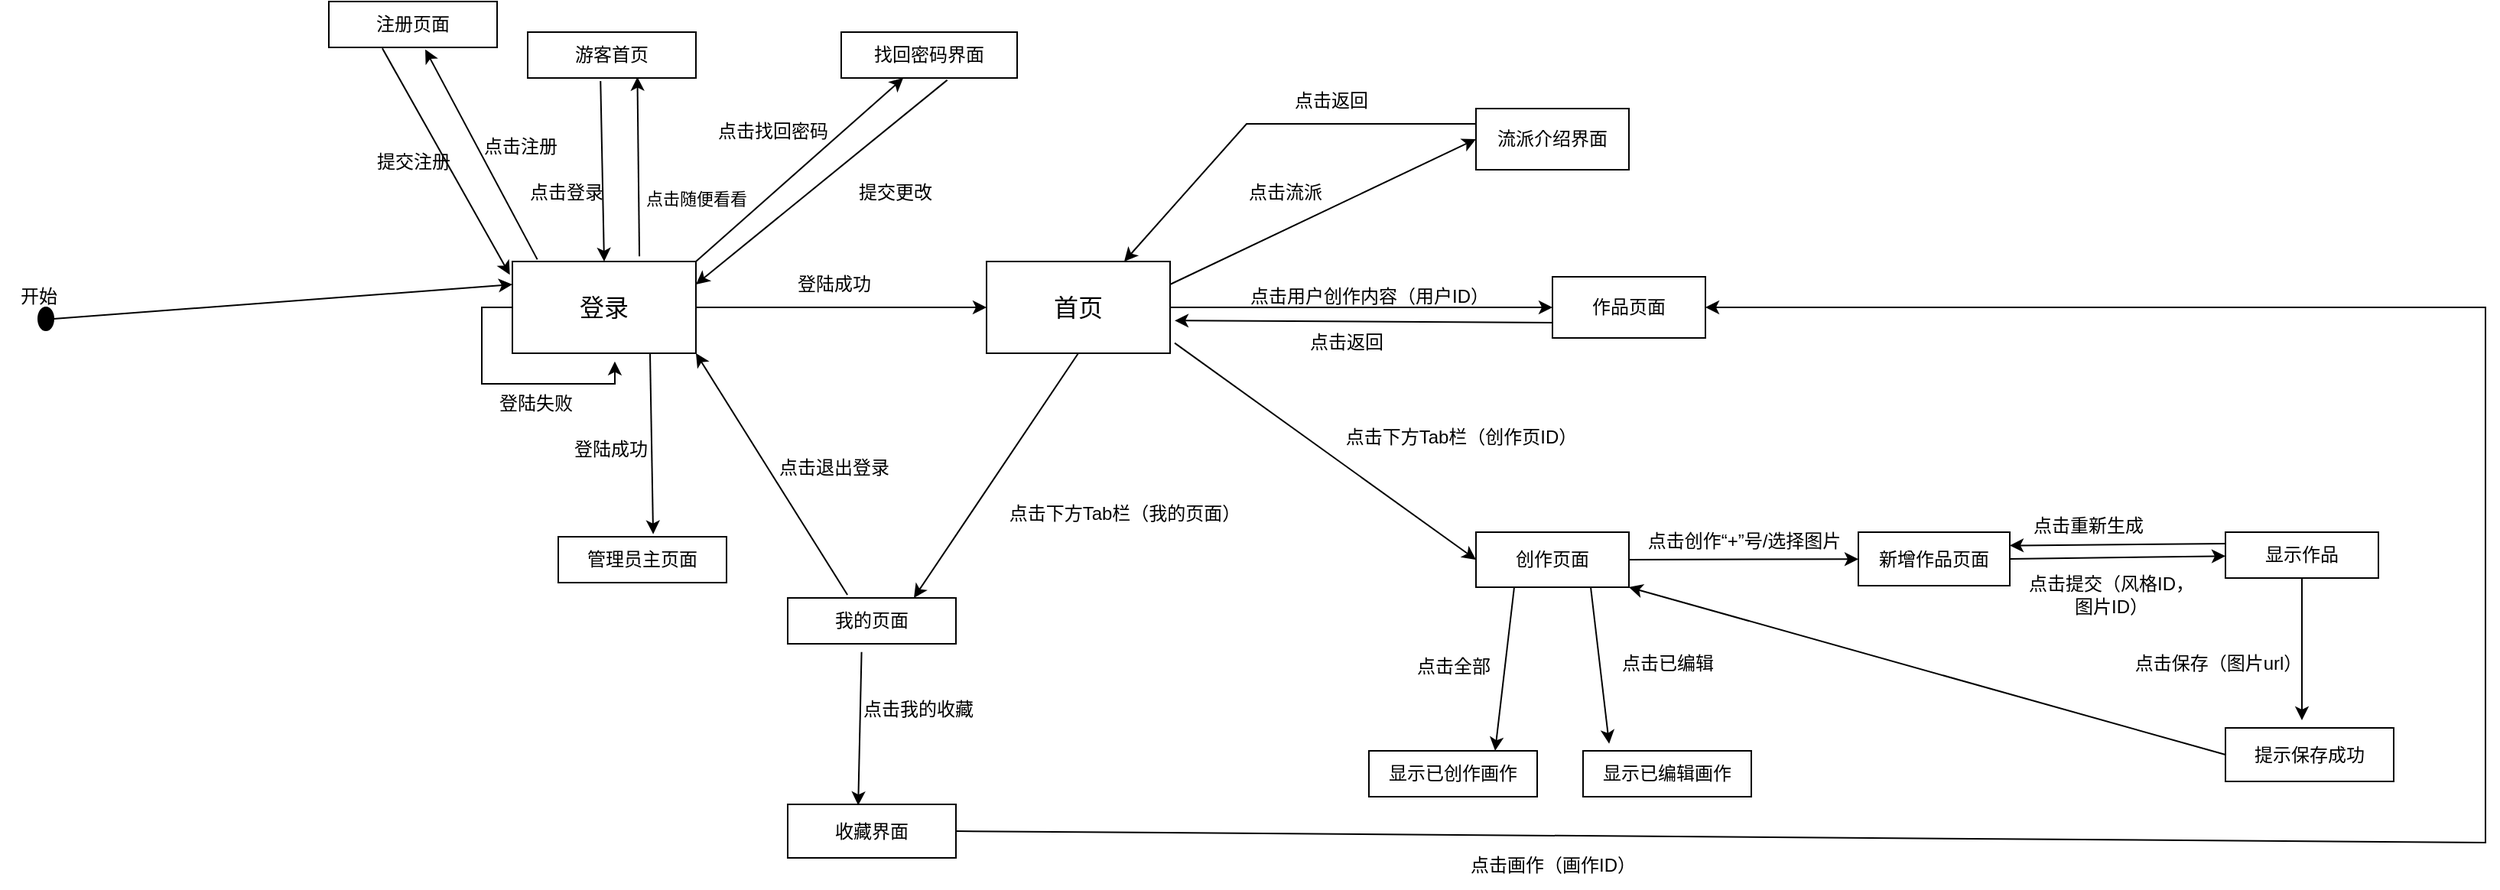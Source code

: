 <mxfile version="21.3.5" type="device">
  <diagram name="第 1 页" id="RU2LhQXRKM0LdzfUhJAH">
    <mxGraphModel dx="1221" dy="635" grid="1" gridSize="10" guides="1" tooltips="1" connect="1" arrows="1" fold="1" page="1" pageScale="1" pageWidth="827" pageHeight="1169" math="0" shadow="0">
      <root>
        <mxCell id="0" />
        <mxCell id="1" parent="0" />
        <mxCell id="nFuFbTwojb7XlyOmYddN-1" value="&lt;font style=&quot;font-size: 16px;&quot;&gt;登录&lt;/font&gt;" style="rounded=0;whiteSpace=wrap;html=1;" vertex="1" parent="1">
          <mxGeometry x="350" y="200" width="120" height="60" as="geometry" />
        </mxCell>
        <mxCell id="nFuFbTwojb7XlyOmYddN-2" style="edgeStyle=orthogonalEdgeStyle;rounded=0;orthogonalLoop=1;jettySize=auto;html=1;exitX=0;exitY=0.5;exitDx=0;exitDy=0;entryX=0.558;entryY=1.089;entryDx=0;entryDy=0;entryPerimeter=0;" edge="1" parent="1" source="nFuFbTwojb7XlyOmYddN-1" target="nFuFbTwojb7XlyOmYddN-1">
          <mxGeometry relative="1" as="geometry" />
        </mxCell>
        <mxCell id="nFuFbTwojb7XlyOmYddN-3" value="登陆失败" style="text;html=1;align=center;verticalAlign=middle;resizable=0;points=[];autosize=1;strokeColor=none;fillColor=none;" vertex="1" parent="1">
          <mxGeometry x="330" y="278" width="70" height="30" as="geometry" />
        </mxCell>
        <mxCell id="nFuFbTwojb7XlyOmYddN-4" value="" style="ellipse;fillColor=strokeColor;html=1;" vertex="1" parent="1">
          <mxGeometry x="40" y="230" width="10" height="15" as="geometry" />
        </mxCell>
        <mxCell id="nFuFbTwojb7XlyOmYddN-5" value="" style="endArrow=classic;html=1;rounded=0;exitX=1;exitY=0.5;exitDx=0;exitDy=0;entryX=0;entryY=0.25;entryDx=0;entryDy=0;" edge="1" parent="1" source="nFuFbTwojb7XlyOmYddN-4" target="nFuFbTwojb7XlyOmYddN-1">
          <mxGeometry width="50" height="50" relative="1" as="geometry">
            <mxPoint x="390" y="250" as="sourcePoint" />
            <mxPoint x="440" y="200" as="targetPoint" />
          </mxGeometry>
        </mxCell>
        <mxCell id="nFuFbTwojb7XlyOmYddN-6" value="开始" style="text;html=1;align=center;verticalAlign=middle;resizable=0;points=[];autosize=1;strokeColor=none;fillColor=none;" vertex="1" parent="1">
          <mxGeometry x="15" y="208" width="50" height="30" as="geometry" />
        </mxCell>
        <mxCell id="nFuFbTwojb7XlyOmYddN-7" value="" style="endArrow=classic;html=1;rounded=0;exitX=0.75;exitY=1;exitDx=0;exitDy=0;entryX=0.564;entryY=-0.056;entryDx=0;entryDy=0;entryPerimeter=0;" edge="1" parent="1" source="nFuFbTwojb7XlyOmYddN-1" target="nFuFbTwojb7XlyOmYddN-8">
          <mxGeometry width="50" height="50" relative="1" as="geometry">
            <mxPoint x="570" y="250" as="sourcePoint" />
            <mxPoint x="440" y="370" as="targetPoint" />
          </mxGeometry>
        </mxCell>
        <mxCell id="nFuFbTwojb7XlyOmYddN-8" value="管理员主页面" style="rounded=0;whiteSpace=wrap;html=1;" vertex="1" parent="1">
          <mxGeometry x="380" y="380" width="110" height="30" as="geometry" />
        </mxCell>
        <mxCell id="nFuFbTwojb7XlyOmYddN-9" value="登陆成功" style="text;html=1;align=center;verticalAlign=middle;resizable=0;points=[];autosize=1;strokeColor=none;fillColor=none;" vertex="1" parent="1">
          <mxGeometry x="379" y="308" width="70" height="30" as="geometry" />
        </mxCell>
        <mxCell id="nFuFbTwojb7XlyOmYddN-10" value="" style="endArrow=classic;html=1;rounded=0;entryX=0.5;entryY=0;entryDx=0;entryDy=0;exitX=0.433;exitY=1.067;exitDx=0;exitDy=0;exitPerimeter=0;" edge="1" parent="1" source="nFuFbTwojb7XlyOmYddN-11" target="nFuFbTwojb7XlyOmYddN-1">
          <mxGeometry width="50" height="50" relative="1" as="geometry">
            <mxPoint x="410" y="90" as="sourcePoint" />
            <mxPoint x="430" y="60" as="targetPoint" />
          </mxGeometry>
        </mxCell>
        <mxCell id="nFuFbTwojb7XlyOmYddN-11" value="游客首页" style="rounded=0;whiteSpace=wrap;html=1;" vertex="1" parent="1">
          <mxGeometry x="360" y="50" width="110" height="30" as="geometry" />
        </mxCell>
        <mxCell id="nFuFbTwojb7XlyOmYddN-12" value="" style="endArrow=classic;html=1;rounded=0;entryX=0.652;entryY=0.978;entryDx=0;entryDy=0;entryPerimeter=0;exitX=0.692;exitY=-0.056;exitDx=0;exitDy=0;exitPerimeter=0;" edge="1" parent="1" source="nFuFbTwojb7XlyOmYddN-1" target="nFuFbTwojb7XlyOmYddN-11">
          <mxGeometry width="50" height="50" relative="1" as="geometry">
            <mxPoint x="600" y="250" as="sourcePoint" />
            <mxPoint x="650" y="200" as="targetPoint" />
          </mxGeometry>
        </mxCell>
        <mxCell id="nFuFbTwojb7XlyOmYddN-34" value="点击随便看看" style="edgeLabel;html=1;align=center;verticalAlign=middle;resizable=0;points=[];" vertex="1" connectable="0" parent="nFuFbTwojb7XlyOmYddN-12">
          <mxGeometry x="-0.415" y="-2" relative="1" as="geometry">
            <mxPoint x="35" y="-3" as="offset" />
          </mxGeometry>
        </mxCell>
        <mxCell id="nFuFbTwojb7XlyOmYddN-13" value="" style="endArrow=classic;html=1;rounded=0;exitX=0.136;exitY=-0.022;exitDx=0;exitDy=0;exitPerimeter=0;entryX=0.573;entryY=1.044;entryDx=0;entryDy=0;entryPerimeter=0;" edge="1" parent="1" source="nFuFbTwojb7XlyOmYddN-1" target="nFuFbTwojb7XlyOmYddN-14">
          <mxGeometry width="50" height="50" relative="1" as="geometry">
            <mxPoint x="600" y="250" as="sourcePoint" />
            <mxPoint x="300" y="70" as="targetPoint" />
          </mxGeometry>
        </mxCell>
        <mxCell id="nFuFbTwojb7XlyOmYddN-14" value="注册页面" style="rounded=0;whiteSpace=wrap;html=1;" vertex="1" parent="1">
          <mxGeometry x="230" y="30" width="110" height="30" as="geometry" />
        </mxCell>
        <mxCell id="nFuFbTwojb7XlyOmYddN-15" value="" style="endArrow=classic;html=1;rounded=0;exitX=0.318;exitY=1.022;exitDx=0;exitDy=0;exitPerimeter=0;entryX=-0.014;entryY=0.144;entryDx=0;entryDy=0;entryPerimeter=0;" edge="1" parent="1" source="nFuFbTwojb7XlyOmYddN-14" target="nFuFbTwojb7XlyOmYddN-1">
          <mxGeometry width="50" height="50" relative="1" as="geometry">
            <mxPoint x="600" y="250" as="sourcePoint" />
            <mxPoint x="650" y="200" as="targetPoint" />
          </mxGeometry>
        </mxCell>
        <mxCell id="nFuFbTwojb7XlyOmYddN-16" value="" style="endArrow=classic;html=1;rounded=0;exitX=1;exitY=0.5;exitDx=0;exitDy=0;entryX=0;entryY=0.5;entryDx=0;entryDy=0;" edge="1" parent="1" source="nFuFbTwojb7XlyOmYddN-1" target="nFuFbTwojb7XlyOmYddN-17">
          <mxGeometry width="50" height="50" relative="1" as="geometry">
            <mxPoint x="600" y="250" as="sourcePoint" />
            <mxPoint x="650" y="230" as="targetPoint" />
          </mxGeometry>
        </mxCell>
        <mxCell id="nFuFbTwojb7XlyOmYddN-17" value="&lt;font style=&quot;font-size: 16px;&quot;&gt;首页&lt;/font&gt;" style="rounded=0;whiteSpace=wrap;html=1;" vertex="1" parent="1">
          <mxGeometry x="660" y="200" width="120" height="60" as="geometry" />
        </mxCell>
        <mxCell id="nFuFbTwojb7XlyOmYddN-18" value="流派介绍界面" style="rounded=0;whiteSpace=wrap;html=1;" vertex="1" parent="1">
          <mxGeometry x="980" y="100" width="100" height="40" as="geometry" />
        </mxCell>
        <mxCell id="nFuFbTwojb7XlyOmYddN-19" value="作品页面" style="rounded=0;whiteSpace=wrap;html=1;" vertex="1" parent="1">
          <mxGeometry x="1030" y="210" width="100" height="40" as="geometry" />
        </mxCell>
        <mxCell id="nFuFbTwojb7XlyOmYddN-20" value="创作页面" style="rounded=0;whiteSpace=wrap;html=1;" vertex="1" parent="1">
          <mxGeometry x="980" y="377" width="100" height="36" as="geometry" />
        </mxCell>
        <mxCell id="nFuFbTwojb7XlyOmYddN-21" value="我的页面" style="rounded=0;whiteSpace=wrap;html=1;" vertex="1" parent="1">
          <mxGeometry x="530" y="420" width="110" height="30" as="geometry" />
        </mxCell>
        <mxCell id="nFuFbTwojb7XlyOmYddN-22" value="" style="endArrow=classic;html=1;rounded=0;exitX=1;exitY=0.25;exitDx=0;exitDy=0;entryX=0;entryY=0.5;entryDx=0;entryDy=0;" edge="1" parent="1" source="nFuFbTwojb7XlyOmYddN-17" target="nFuFbTwojb7XlyOmYddN-18">
          <mxGeometry width="50" height="50" relative="1" as="geometry">
            <mxPoint x="700" y="250" as="sourcePoint" />
            <mxPoint x="750" y="200" as="targetPoint" />
          </mxGeometry>
        </mxCell>
        <mxCell id="nFuFbTwojb7XlyOmYddN-23" value="" style="endArrow=classic;html=1;rounded=0;exitX=1;exitY=0.5;exitDx=0;exitDy=0;entryX=0;entryY=0.5;entryDx=0;entryDy=0;" edge="1" parent="1" source="nFuFbTwojb7XlyOmYddN-17" target="nFuFbTwojb7XlyOmYddN-19">
          <mxGeometry width="50" height="50" relative="1" as="geometry">
            <mxPoint x="700" y="250" as="sourcePoint" />
            <mxPoint x="750" y="200" as="targetPoint" />
          </mxGeometry>
        </mxCell>
        <mxCell id="nFuFbTwojb7XlyOmYddN-26" value="" style="endArrow=classic;html=1;rounded=0;exitX=1.025;exitY=0.889;exitDx=0;exitDy=0;exitPerimeter=0;entryX=0;entryY=0.5;entryDx=0;entryDy=0;" edge="1" parent="1" source="nFuFbTwojb7XlyOmYddN-17" target="nFuFbTwojb7XlyOmYddN-20">
          <mxGeometry width="50" height="50" relative="1" as="geometry">
            <mxPoint x="700" y="250" as="sourcePoint" />
            <mxPoint x="750" y="200" as="targetPoint" />
          </mxGeometry>
        </mxCell>
        <mxCell id="nFuFbTwojb7XlyOmYddN-27" value="" style="endArrow=classic;html=1;rounded=0;exitX=0.5;exitY=1;exitDx=0;exitDy=0;entryX=0.75;entryY=0;entryDx=0;entryDy=0;" edge="1" parent="1" source="nFuFbTwojb7XlyOmYddN-17" target="nFuFbTwojb7XlyOmYddN-21">
          <mxGeometry width="50" height="50" relative="1" as="geometry">
            <mxPoint x="700" y="250" as="sourcePoint" />
            <mxPoint x="750" y="200" as="targetPoint" />
          </mxGeometry>
        </mxCell>
        <mxCell id="nFuFbTwojb7XlyOmYddN-28" value="" style="endArrow=classic;html=1;rounded=0;exitX=0.355;exitY=-0.067;exitDx=0;exitDy=0;exitPerimeter=0;entryX=1;entryY=1;entryDx=0;entryDy=0;" edge="1" parent="1" source="nFuFbTwojb7XlyOmYddN-21" target="nFuFbTwojb7XlyOmYddN-1">
          <mxGeometry width="50" height="50" relative="1" as="geometry">
            <mxPoint x="700" y="250" as="sourcePoint" />
            <mxPoint x="750" y="200" as="targetPoint" />
          </mxGeometry>
        </mxCell>
        <mxCell id="nFuFbTwojb7XlyOmYddN-29" value="" style="endArrow=classic;html=1;rounded=0;exitX=0.439;exitY=1.178;exitDx=0;exitDy=0;exitPerimeter=0;entryX=0.419;entryY=0.017;entryDx=0;entryDy=0;entryPerimeter=0;" edge="1" parent="1" source="nFuFbTwojb7XlyOmYddN-21" target="nFuFbTwojb7XlyOmYddN-30">
          <mxGeometry width="50" height="50" relative="1" as="geometry">
            <mxPoint x="700" y="450" as="sourcePoint" />
            <mxPoint x="580" y="540" as="targetPoint" />
          </mxGeometry>
        </mxCell>
        <mxCell id="nFuFbTwojb7XlyOmYddN-30" value="收藏界面" style="rounded=0;whiteSpace=wrap;html=1;" vertex="1" parent="1">
          <mxGeometry x="530" y="555" width="110" height="35" as="geometry" />
        </mxCell>
        <mxCell id="nFuFbTwojb7XlyOmYddN-31" value="点击注册" style="text;html=1;align=center;verticalAlign=middle;resizable=0;points=[];autosize=1;strokeColor=none;fillColor=none;" vertex="1" parent="1">
          <mxGeometry x="320" y="110" width="70" height="30" as="geometry" />
        </mxCell>
        <mxCell id="nFuFbTwojb7XlyOmYddN-33" value="提交注册" style="text;html=1;align=center;verticalAlign=middle;resizable=0;points=[];autosize=1;strokeColor=none;fillColor=none;" vertex="1" parent="1">
          <mxGeometry x="250" y="120" width="70" height="30" as="geometry" />
        </mxCell>
        <mxCell id="nFuFbTwojb7XlyOmYddN-35" value="点击登录" style="text;html=1;align=center;verticalAlign=middle;resizable=0;points=[];autosize=1;strokeColor=none;fillColor=none;" vertex="1" parent="1">
          <mxGeometry x="350" y="140" width="70" height="30" as="geometry" />
        </mxCell>
        <mxCell id="nFuFbTwojb7XlyOmYddN-36" value="点击退出登录" style="text;html=1;align=center;verticalAlign=middle;resizable=0;points=[];autosize=1;strokeColor=none;fillColor=none;" vertex="1" parent="1">
          <mxGeometry x="510" y="320" width="100" height="30" as="geometry" />
        </mxCell>
        <mxCell id="nFuFbTwojb7XlyOmYddN-37" value="点击我的收藏" style="text;html=1;align=center;verticalAlign=middle;resizable=0;points=[];autosize=1;strokeColor=none;fillColor=none;" vertex="1" parent="1">
          <mxGeometry x="565" y="478" width="100" height="30" as="geometry" />
        </mxCell>
        <mxCell id="nFuFbTwojb7XlyOmYddN-38" value="点击下方Tab栏（我的页面）" style="text;html=1;align=center;verticalAlign=middle;resizable=0;points=[];autosize=1;strokeColor=none;fillColor=none;" vertex="1" parent="1">
          <mxGeometry x="665" y="350" width="170" height="30" as="geometry" />
        </mxCell>
        <mxCell id="nFuFbTwojb7XlyOmYddN-40" value="" style="endArrow=classic;html=1;rounded=0;exitX=1;exitY=0;exitDx=0;exitDy=0;" edge="1" parent="1" source="nFuFbTwojb7XlyOmYddN-1" target="nFuFbTwojb7XlyOmYddN-41">
          <mxGeometry width="50" height="50" relative="1" as="geometry">
            <mxPoint x="320" y="350" as="sourcePoint" />
            <mxPoint x="560" y="110" as="targetPoint" />
          </mxGeometry>
        </mxCell>
        <mxCell id="nFuFbTwojb7XlyOmYddN-41" value="找回密码界面" style="rounded=0;whiteSpace=wrap;html=1;" vertex="1" parent="1">
          <mxGeometry x="565" y="50" width="115" height="30" as="geometry" />
        </mxCell>
        <mxCell id="nFuFbTwojb7XlyOmYddN-42" value="点击找回密码" style="text;html=1;align=center;verticalAlign=middle;resizable=0;points=[];autosize=1;strokeColor=none;fillColor=none;" vertex="1" parent="1">
          <mxGeometry x="470" y="100" width="100" height="30" as="geometry" />
        </mxCell>
        <mxCell id="nFuFbTwojb7XlyOmYddN-43" value="" style="endArrow=classic;html=1;rounded=0;exitX=0.603;exitY=1.044;exitDx=0;exitDy=0;exitPerimeter=0;entryX=1;entryY=0.25;entryDx=0;entryDy=0;" edge="1" parent="1" source="nFuFbTwojb7XlyOmYddN-41" target="nFuFbTwojb7XlyOmYddN-1">
          <mxGeometry width="50" height="50" relative="1" as="geometry">
            <mxPoint x="320" y="350" as="sourcePoint" />
            <mxPoint x="370" y="300" as="targetPoint" />
          </mxGeometry>
        </mxCell>
        <mxCell id="nFuFbTwojb7XlyOmYddN-44" value="提交更改" style="text;html=1;align=center;verticalAlign=middle;resizable=0;points=[];autosize=1;strokeColor=none;fillColor=none;" vertex="1" parent="1">
          <mxGeometry x="565" y="140" width="70" height="30" as="geometry" />
        </mxCell>
        <mxCell id="nFuFbTwojb7XlyOmYddN-45" value="" style="endArrow=classic;html=1;rounded=0;exitX=0;exitY=0.25;exitDx=0;exitDy=0;entryX=0.75;entryY=0;entryDx=0;entryDy=0;" edge="1" parent="1" source="nFuFbTwojb7XlyOmYddN-18" target="nFuFbTwojb7XlyOmYddN-17">
          <mxGeometry width="50" height="50" relative="1" as="geometry">
            <mxPoint x="680" y="350" as="sourcePoint" />
            <mxPoint x="730" y="300" as="targetPoint" />
            <Array as="points">
              <mxPoint x="830" y="110" />
            </Array>
          </mxGeometry>
        </mxCell>
        <mxCell id="nFuFbTwojb7XlyOmYddN-46" value="登陆成功" style="text;html=1;align=center;verticalAlign=middle;resizable=0;points=[];autosize=1;strokeColor=none;fillColor=none;" vertex="1" parent="1">
          <mxGeometry x="525" y="200" width="70" height="30" as="geometry" />
        </mxCell>
        <mxCell id="nFuFbTwojb7XlyOmYddN-47" value="点击下方Tab栏（创作页ID）" style="text;html=1;align=center;verticalAlign=middle;resizable=0;points=[];autosize=1;strokeColor=none;fillColor=none;" vertex="1" parent="1">
          <mxGeometry x="885" y="300" width="170" height="30" as="geometry" />
        </mxCell>
        <mxCell id="nFuFbTwojb7XlyOmYddN-48" value="点击流派" style="text;html=1;align=center;verticalAlign=middle;resizable=0;points=[];autosize=1;strokeColor=none;fillColor=none;" vertex="1" parent="1">
          <mxGeometry x="820" y="140" width="70" height="30" as="geometry" />
        </mxCell>
        <mxCell id="nFuFbTwojb7XlyOmYddN-49" value="点击返回" style="text;html=1;align=center;verticalAlign=middle;resizable=0;points=[];autosize=1;strokeColor=none;fillColor=none;" vertex="1" parent="1">
          <mxGeometry x="850" y="80" width="70" height="30" as="geometry" />
        </mxCell>
        <mxCell id="nFuFbTwojb7XlyOmYddN-50" value="" style="endArrow=classic;html=1;rounded=0;exitX=0;exitY=0.75;exitDx=0;exitDy=0;entryX=1.025;entryY=0.644;entryDx=0;entryDy=0;entryPerimeter=0;" edge="1" parent="1" source="nFuFbTwojb7XlyOmYddN-19" target="nFuFbTwojb7XlyOmYddN-17">
          <mxGeometry width="50" height="50" relative="1" as="geometry">
            <mxPoint x="680" y="350" as="sourcePoint" />
            <mxPoint x="730" y="300" as="targetPoint" />
          </mxGeometry>
        </mxCell>
        <mxCell id="nFuFbTwojb7XlyOmYddN-51" value="点击用户创作内容（用户ID）" style="text;html=1;align=center;verticalAlign=middle;resizable=0;points=[];autosize=1;strokeColor=none;fillColor=none;" vertex="1" parent="1">
          <mxGeometry x="820" y="208" width="180" height="30" as="geometry" />
        </mxCell>
        <mxCell id="nFuFbTwojb7XlyOmYddN-52" value="点击返回" style="text;html=1;align=center;verticalAlign=middle;resizable=0;points=[];autosize=1;strokeColor=none;fillColor=none;" vertex="1" parent="1">
          <mxGeometry x="860" y="238" width="70" height="30" as="geometry" />
        </mxCell>
        <mxCell id="nFuFbTwojb7XlyOmYddN-53" value="" style="endArrow=classic;html=1;rounded=0;exitX=0.25;exitY=1;exitDx=0;exitDy=0;entryX=0.75;entryY=0;entryDx=0;entryDy=0;" edge="1" parent="1" source="nFuFbTwojb7XlyOmYddN-20" target="nFuFbTwojb7XlyOmYddN-56">
          <mxGeometry width="50" height="50" relative="1" as="geometry">
            <mxPoint x="680" y="350" as="sourcePoint" />
            <mxPoint x="1005" y="520" as="targetPoint" />
          </mxGeometry>
        </mxCell>
        <mxCell id="nFuFbTwojb7XlyOmYddN-54" value="" style="endArrow=classic;html=1;rounded=0;exitX=0.75;exitY=1;exitDx=0;exitDy=0;entryX=0.155;entryY=-0.156;entryDx=0;entryDy=0;entryPerimeter=0;" edge="1" parent="1" source="nFuFbTwojb7XlyOmYddN-20" target="nFuFbTwojb7XlyOmYddN-57">
          <mxGeometry width="50" height="50" relative="1" as="geometry">
            <mxPoint x="680" y="350" as="sourcePoint" />
            <mxPoint x="1055" y="490" as="targetPoint" />
          </mxGeometry>
        </mxCell>
        <mxCell id="nFuFbTwojb7XlyOmYddN-56" value="显示已创作画作" style="rounded=0;whiteSpace=wrap;html=1;" vertex="1" parent="1">
          <mxGeometry x="910" y="520" width="110" height="30" as="geometry" />
        </mxCell>
        <mxCell id="nFuFbTwojb7XlyOmYddN-57" value="显示已编辑画作" style="rounded=0;whiteSpace=wrap;html=1;" vertex="1" parent="1">
          <mxGeometry x="1050" y="520" width="110" height="30" as="geometry" />
        </mxCell>
        <mxCell id="nFuFbTwojb7XlyOmYddN-58" value="" style="endArrow=classic;html=1;rounded=0;exitX=1;exitY=0.5;exitDx=0;exitDy=0;" edge="1" parent="1" source="nFuFbTwojb7XlyOmYddN-20" target="nFuFbTwojb7XlyOmYddN-59">
          <mxGeometry width="50" height="50" relative="1" as="geometry">
            <mxPoint x="820" y="350" as="sourcePoint" />
            <mxPoint x="1210" y="390" as="targetPoint" />
          </mxGeometry>
        </mxCell>
        <mxCell id="nFuFbTwojb7XlyOmYddN-59" value="新增作品页面" style="rounded=0;whiteSpace=wrap;html=1;" vertex="1" parent="1">
          <mxGeometry x="1230" y="377" width="99" height="35" as="geometry" />
        </mxCell>
        <mxCell id="nFuFbTwojb7XlyOmYddN-60" value="点击创作“+”号/选择图片" style="text;html=1;align=center;verticalAlign=middle;resizable=0;points=[];autosize=1;strokeColor=none;fillColor=none;" vertex="1" parent="1">
          <mxGeometry x="1080" y="368" width="150" height="30" as="geometry" />
        </mxCell>
        <mxCell id="nFuFbTwojb7XlyOmYddN-61" value="" style="endArrow=classic;html=1;rounded=0;exitX=1;exitY=0.5;exitDx=0;exitDy=0;" edge="1" parent="1" source="nFuFbTwojb7XlyOmYddN-59" target="nFuFbTwojb7XlyOmYddN-62">
          <mxGeometry width="50" height="50" relative="1" as="geometry">
            <mxPoint x="1160" y="350" as="sourcePoint" />
            <mxPoint x="1440" y="395" as="targetPoint" />
          </mxGeometry>
        </mxCell>
        <mxCell id="nFuFbTwojb7XlyOmYddN-62" value="显示作品" style="rounded=0;whiteSpace=wrap;html=1;" vertex="1" parent="1">
          <mxGeometry x="1470" y="377" width="100" height="30" as="geometry" />
        </mxCell>
        <mxCell id="nFuFbTwojb7XlyOmYddN-63" value="" style="endArrow=classic;html=1;rounded=0;exitX=0;exitY=0.25;exitDx=0;exitDy=0;entryX=1;entryY=0.25;entryDx=0;entryDy=0;" edge="1" parent="1" source="nFuFbTwojb7XlyOmYddN-62" target="nFuFbTwojb7XlyOmYddN-59">
          <mxGeometry width="50" height="50" relative="1" as="geometry">
            <mxPoint x="1160" y="350" as="sourcePoint" />
            <mxPoint x="1210" y="300" as="targetPoint" />
          </mxGeometry>
        </mxCell>
        <mxCell id="nFuFbTwojb7XlyOmYddN-64" value="点击重新生成" style="text;html=1;align=center;verticalAlign=middle;resizable=0;points=[];autosize=1;strokeColor=none;fillColor=none;" vertex="1" parent="1">
          <mxGeometry x="1330" y="358" width="100" height="30" as="geometry" />
        </mxCell>
        <mxCell id="nFuFbTwojb7XlyOmYddN-65" value="点击提交（风格ID，&lt;br&gt;图片ID）" style="text;html=1;align=center;verticalAlign=middle;resizable=0;points=[];autosize=1;strokeColor=none;fillColor=none;" vertex="1" parent="1">
          <mxGeometry x="1330" y="398" width="130" height="40" as="geometry" />
        </mxCell>
        <mxCell id="nFuFbTwojb7XlyOmYddN-66" value="" style="endArrow=classic;html=1;rounded=0;exitX=0.5;exitY=1;exitDx=0;exitDy=0;" edge="1" parent="1" source="nFuFbTwojb7XlyOmYddN-62">
          <mxGeometry width="50" height="50" relative="1" as="geometry">
            <mxPoint x="1160" y="350" as="sourcePoint" />
            <mxPoint x="1520" y="500" as="targetPoint" />
          </mxGeometry>
        </mxCell>
        <mxCell id="nFuFbTwojb7XlyOmYddN-67" value="提示保存成功" style="rounded=0;whiteSpace=wrap;html=1;" vertex="1" parent="1">
          <mxGeometry x="1470" y="505" width="110" height="35" as="geometry" />
        </mxCell>
        <mxCell id="nFuFbTwojb7XlyOmYddN-69" value="点击保存（图片url）" style="text;html=1;align=center;verticalAlign=middle;resizable=0;points=[];autosize=1;strokeColor=none;fillColor=none;" vertex="1" parent="1">
          <mxGeometry x="1400" y="448" width="130" height="30" as="geometry" />
        </mxCell>
        <mxCell id="nFuFbTwojb7XlyOmYddN-70" value="" style="endArrow=classic;html=1;rounded=0;exitX=0;exitY=0.5;exitDx=0;exitDy=0;entryX=1;entryY=1;entryDx=0;entryDy=0;" edge="1" parent="1" source="nFuFbTwojb7XlyOmYddN-67" target="nFuFbTwojb7XlyOmYddN-20">
          <mxGeometry width="50" height="50" relative="1" as="geometry">
            <mxPoint x="1160" y="350" as="sourcePoint" />
            <mxPoint x="1210" y="300" as="targetPoint" />
          </mxGeometry>
        </mxCell>
        <mxCell id="nFuFbTwojb7XlyOmYddN-72" value="" style="endArrow=classic;html=1;rounded=0;exitX=1;exitY=0.5;exitDx=0;exitDy=0;entryX=1;entryY=0.5;entryDx=0;entryDy=0;" edge="1" parent="1" source="nFuFbTwojb7XlyOmYddN-30" target="nFuFbTwojb7XlyOmYddN-19">
          <mxGeometry width="50" height="50" relative="1" as="geometry">
            <mxPoint x="1160" y="350" as="sourcePoint" />
            <mxPoint x="1610" y="170" as="targetPoint" />
            <Array as="points">
              <mxPoint x="1640" y="580" />
              <mxPoint x="1640" y="230" />
            </Array>
          </mxGeometry>
        </mxCell>
        <mxCell id="nFuFbTwojb7XlyOmYddN-73" value="点击画作（画作ID）" style="text;html=1;align=center;verticalAlign=middle;resizable=0;points=[];autosize=1;strokeColor=none;fillColor=none;" vertex="1" parent="1">
          <mxGeometry x="965" y="580" width="130" height="30" as="geometry" />
        </mxCell>
        <mxCell id="nFuFbTwojb7XlyOmYddN-74" value="点击全部" style="text;html=1;align=center;verticalAlign=middle;resizable=0;points=[];autosize=1;strokeColor=none;fillColor=none;" vertex="1" parent="1">
          <mxGeometry x="930" y="450" width="70" height="30" as="geometry" />
        </mxCell>
        <mxCell id="nFuFbTwojb7XlyOmYddN-75" value="点击已编辑" style="text;html=1;align=center;verticalAlign=middle;resizable=0;points=[];autosize=1;strokeColor=none;fillColor=none;" vertex="1" parent="1">
          <mxGeometry x="1065" y="448" width="80" height="30" as="geometry" />
        </mxCell>
      </root>
    </mxGraphModel>
  </diagram>
</mxfile>
